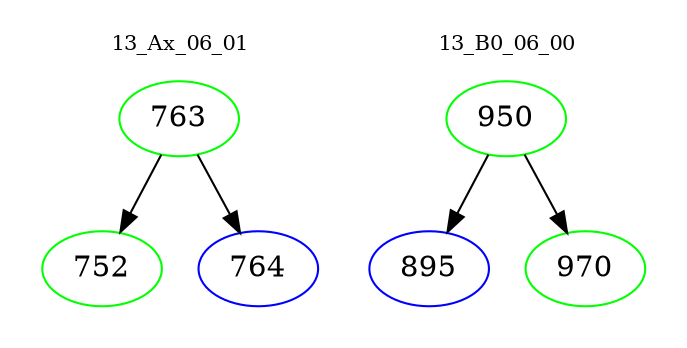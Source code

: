 digraph{
subgraph cluster_0 {
color = white
label = "13_Ax_06_01";
fontsize=10;
T0_763 [label="763", color="green"]
T0_763 -> T0_752 [color="black"]
T0_752 [label="752", color="green"]
T0_763 -> T0_764 [color="black"]
T0_764 [label="764", color="blue"]
}
subgraph cluster_1 {
color = white
label = "13_B0_06_00";
fontsize=10;
T1_950 [label="950", color="green"]
T1_950 -> T1_895 [color="black"]
T1_895 [label="895", color="blue"]
T1_950 -> T1_970 [color="black"]
T1_970 [label="970", color="green"]
}
}
